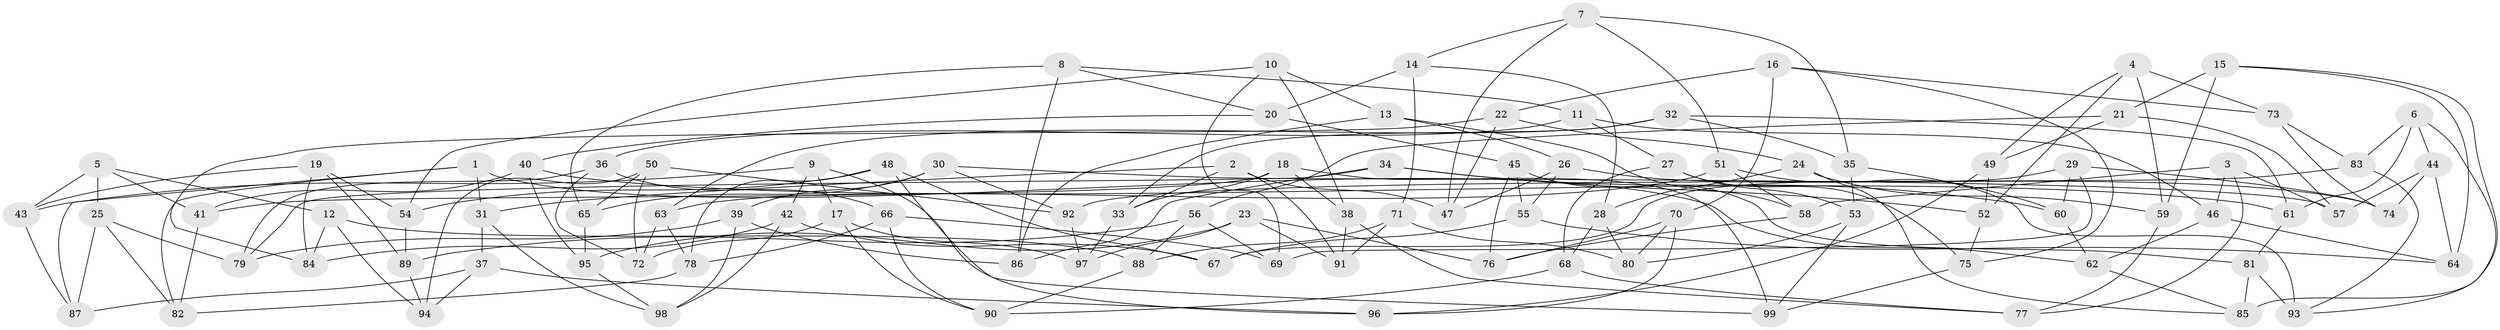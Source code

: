 // coarse degree distribution, {6: 0.55, 4: 0.35, 3: 0.016666666666666666, 5: 0.08333333333333333}
// Generated by graph-tools (version 1.1) at 2025/42/03/06/25 10:42:21]
// undirected, 99 vertices, 198 edges
graph export_dot {
graph [start="1"]
  node [color=gray90,style=filled];
  1;
  2;
  3;
  4;
  5;
  6;
  7;
  8;
  9;
  10;
  11;
  12;
  13;
  14;
  15;
  16;
  17;
  18;
  19;
  20;
  21;
  22;
  23;
  24;
  25;
  26;
  27;
  28;
  29;
  30;
  31;
  32;
  33;
  34;
  35;
  36;
  37;
  38;
  39;
  40;
  41;
  42;
  43;
  44;
  45;
  46;
  47;
  48;
  49;
  50;
  51;
  52;
  53;
  54;
  55;
  56;
  57;
  58;
  59;
  60;
  61;
  62;
  63;
  64;
  65;
  66;
  67;
  68;
  69;
  70;
  71;
  72;
  73;
  74;
  75;
  76;
  77;
  78;
  79;
  80;
  81;
  82;
  83;
  84;
  85;
  86;
  87;
  88;
  89;
  90;
  91;
  92;
  93;
  94;
  95;
  96;
  97;
  98;
  99;
  1 -- 82;
  1 -- 87;
  1 -- 31;
  1 -- 62;
  2 -- 33;
  2 -- 91;
  2 -- 47;
  2 -- 31;
  3 -- 58;
  3 -- 77;
  3 -- 57;
  3 -- 46;
  4 -- 49;
  4 -- 52;
  4 -- 59;
  4 -- 73;
  5 -- 25;
  5 -- 43;
  5 -- 41;
  5 -- 12;
  6 -- 61;
  6 -- 44;
  6 -- 93;
  6 -- 83;
  7 -- 47;
  7 -- 51;
  7 -- 14;
  7 -- 35;
  8 -- 11;
  8 -- 65;
  8 -- 20;
  8 -- 86;
  9 -- 17;
  9 -- 99;
  9 -- 43;
  9 -- 42;
  10 -- 13;
  10 -- 69;
  10 -- 54;
  10 -- 38;
  11 -- 36;
  11 -- 46;
  11 -- 27;
  12 -- 84;
  12 -- 94;
  12 -- 88;
  13 -- 86;
  13 -- 58;
  13 -- 26;
  14 -- 28;
  14 -- 71;
  14 -- 20;
  15 -- 21;
  15 -- 85;
  15 -- 64;
  15 -- 59;
  16 -- 73;
  16 -- 75;
  16 -- 22;
  16 -- 70;
  17 -- 72;
  17 -- 90;
  17 -- 97;
  18 -- 99;
  18 -- 38;
  18 -- 41;
  18 -- 33;
  19 -- 54;
  19 -- 84;
  19 -- 89;
  19 -- 43;
  20 -- 40;
  20 -- 45;
  21 -- 49;
  21 -- 57;
  21 -- 56;
  22 -- 84;
  22 -- 24;
  22 -- 47;
  23 -- 91;
  23 -- 95;
  23 -- 76;
  23 -- 97;
  24 -- 28;
  24 -- 85;
  24 -- 59;
  25 -- 79;
  25 -- 82;
  25 -- 87;
  26 -- 47;
  26 -- 74;
  26 -- 55;
  27 -- 53;
  27 -- 75;
  27 -- 68;
  28 -- 80;
  28 -- 68;
  29 -- 60;
  29 -- 69;
  29 -- 74;
  29 -- 67;
  30 -- 39;
  30 -- 92;
  30 -- 57;
  30 -- 65;
  31 -- 37;
  31 -- 98;
  32 -- 33;
  32 -- 61;
  32 -- 35;
  32 -- 63;
  33 -- 97;
  34 -- 86;
  34 -- 52;
  34 -- 60;
  34 -- 79;
  35 -- 53;
  35 -- 60;
  36 -- 72;
  36 -- 66;
  36 -- 79;
  37 -- 96;
  37 -- 94;
  37 -- 87;
  38 -- 91;
  38 -- 77;
  39 -- 79;
  39 -- 98;
  39 -- 86;
  40 -- 41;
  40 -- 61;
  40 -- 95;
  41 -- 82;
  42 -- 67;
  42 -- 84;
  42 -- 98;
  43 -- 87;
  44 -- 64;
  44 -- 57;
  44 -- 74;
  45 -- 55;
  45 -- 81;
  45 -- 76;
  46 -- 64;
  46 -- 62;
  48 -- 78;
  48 -- 96;
  48 -- 67;
  48 -- 54;
  49 -- 96;
  49 -- 52;
  50 -- 65;
  50 -- 94;
  50 -- 92;
  50 -- 72;
  51 -- 58;
  51 -- 93;
  51 -- 63;
  52 -- 75;
  53 -- 80;
  53 -- 99;
  54 -- 89;
  55 -- 67;
  55 -- 64;
  56 -- 69;
  56 -- 89;
  56 -- 88;
  58 -- 76;
  59 -- 77;
  60 -- 62;
  61 -- 81;
  62 -- 85;
  63 -- 72;
  63 -- 78;
  65 -- 95;
  66 -- 69;
  66 -- 78;
  66 -- 90;
  68 -- 90;
  68 -- 77;
  70 -- 80;
  70 -- 96;
  70 -- 76;
  71 -- 91;
  71 -- 88;
  71 -- 80;
  73 -- 83;
  73 -- 74;
  75 -- 99;
  78 -- 82;
  81 -- 93;
  81 -- 85;
  83 -- 93;
  83 -- 92;
  88 -- 90;
  89 -- 94;
  92 -- 97;
  95 -- 98;
}
